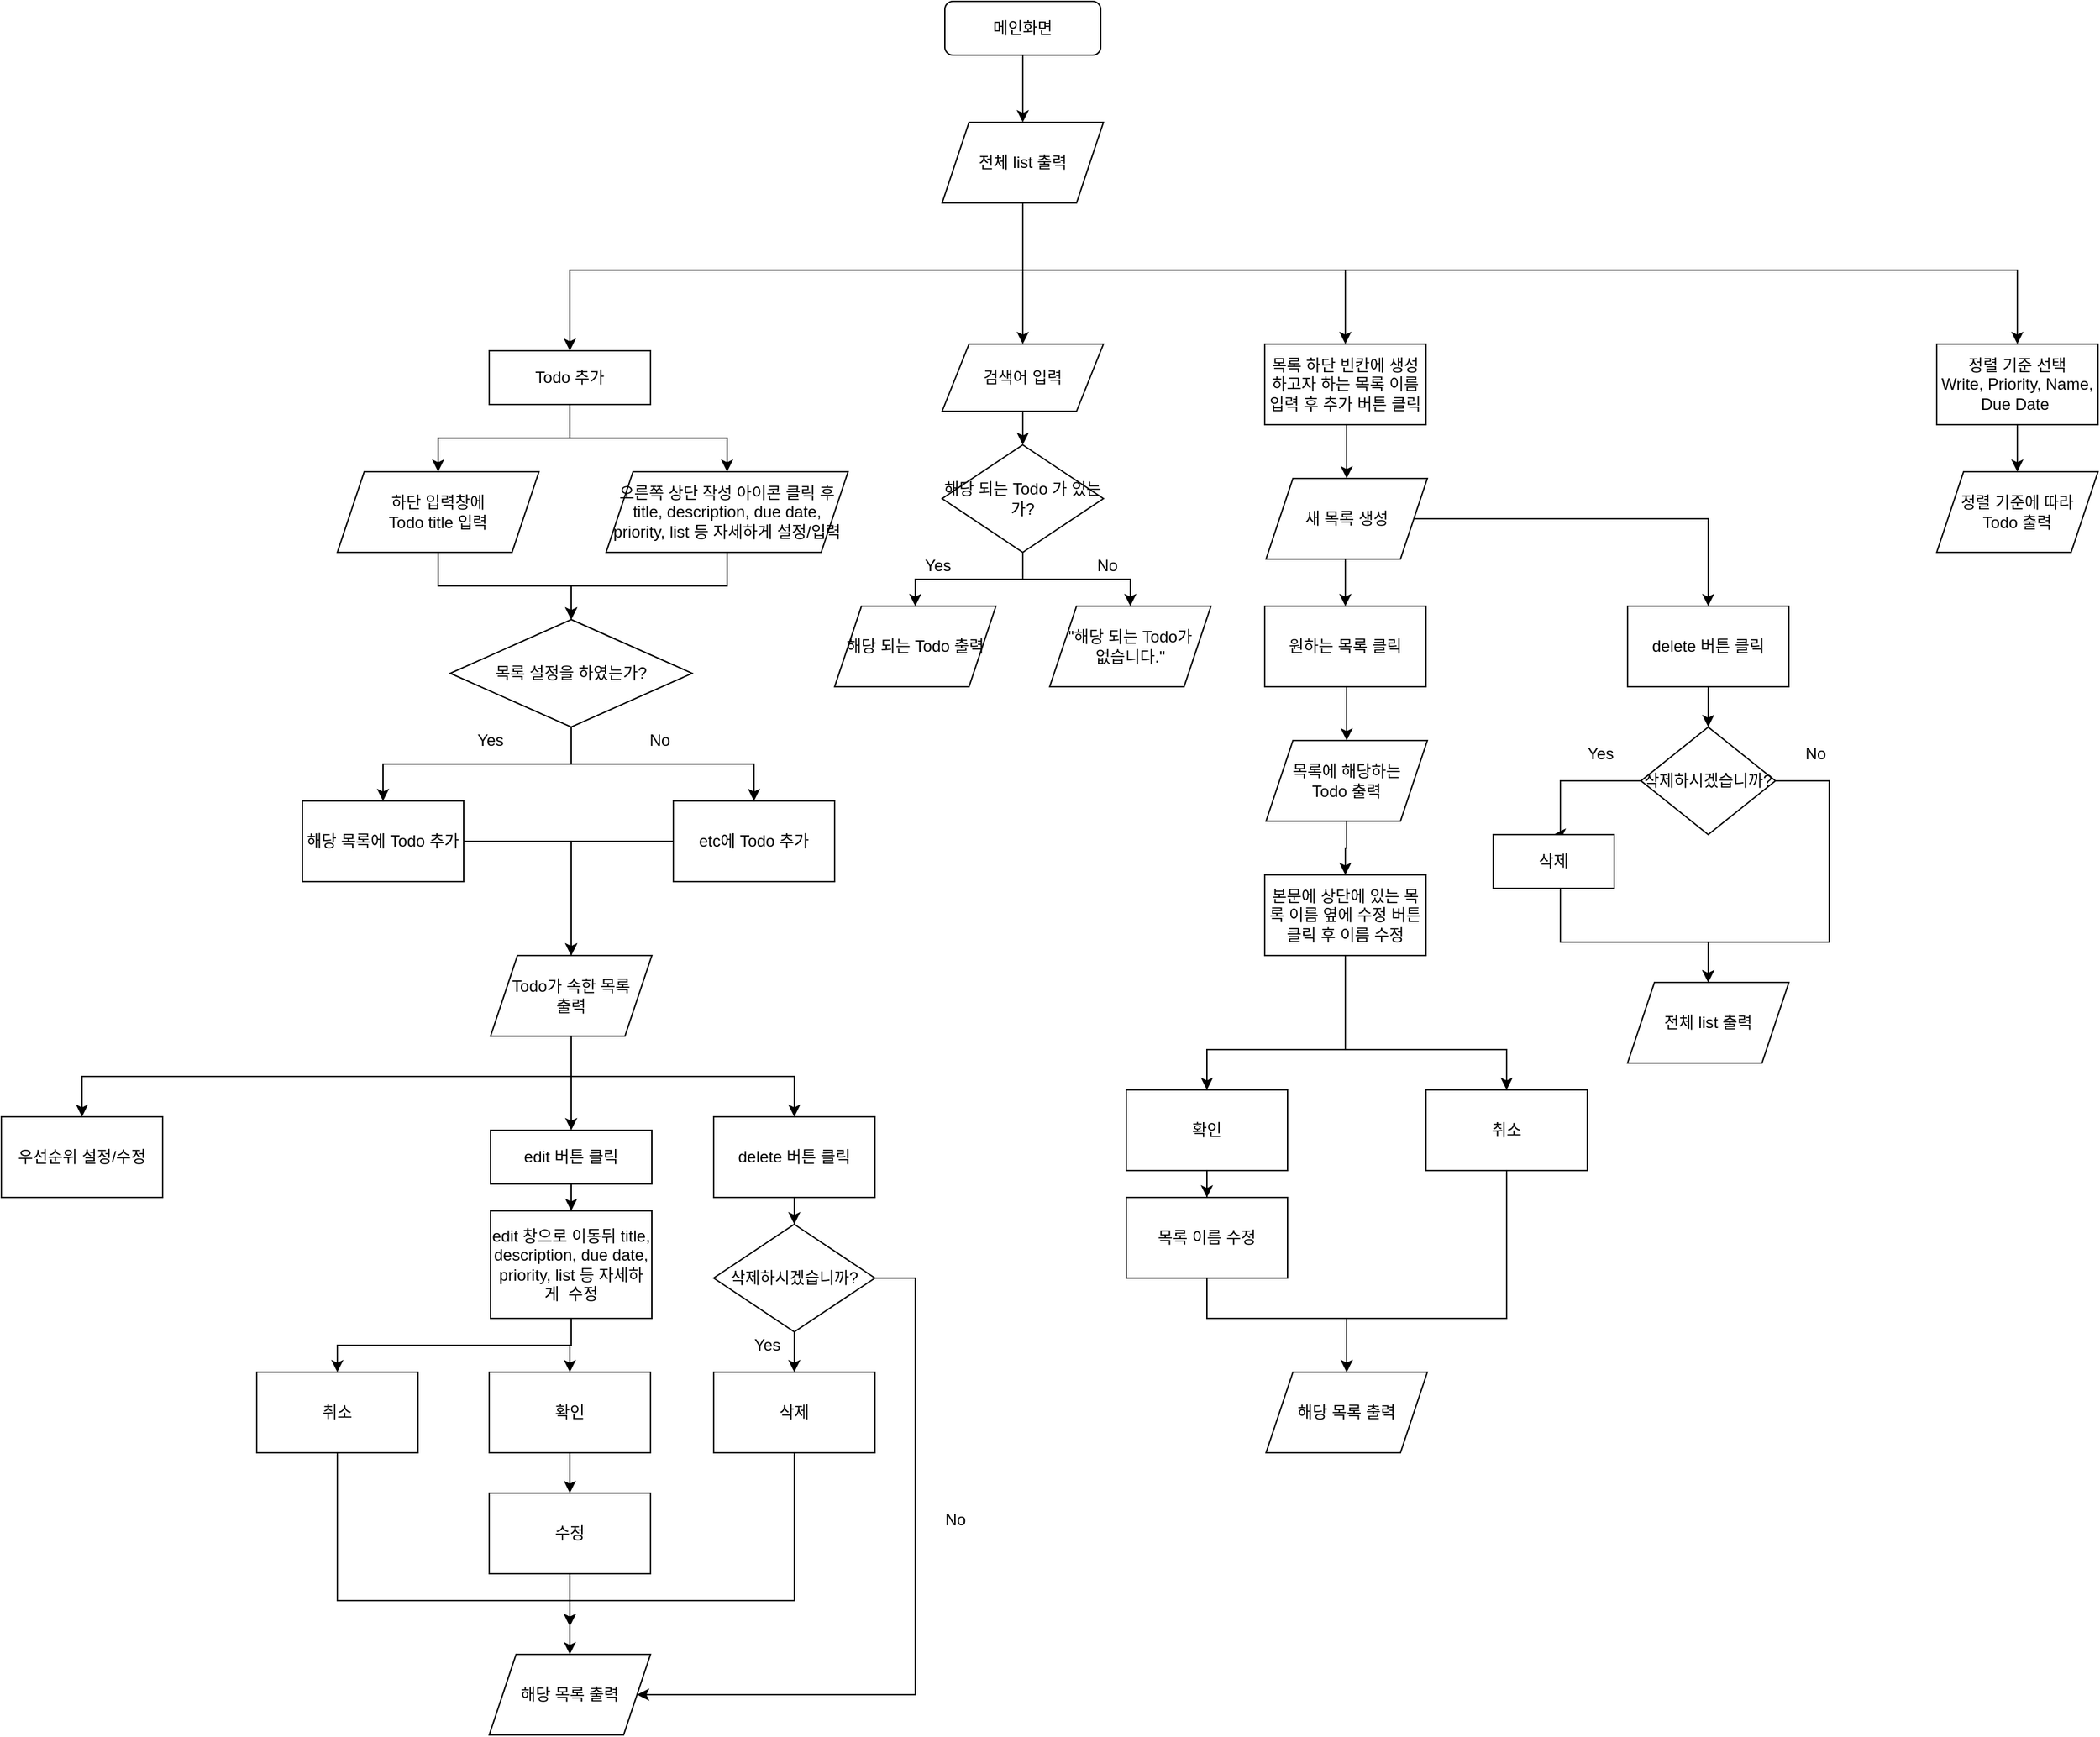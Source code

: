 <mxfile version="14.5.3" type="device"><diagram id="C5RBs43oDa-KdzZeNtuy" name="Page-1"><mxGraphModel dx="2719" dy="2409" grid="1" gridSize="10" guides="1" tooltips="1" connect="1" arrows="1" fold="1" page="1" pageScale="1" pageWidth="827" pageHeight="1169" math="0" shadow="0"><root><mxCell id="WIyWlLk6GJQsqaUBKTNV-0"/><mxCell id="WIyWlLk6GJQsqaUBKTNV-1" parent="WIyWlLk6GJQsqaUBKTNV-0"/><mxCell id="rWmrkGy0wZmkrQxhnYPw-10" style="edgeStyle=orthogonalEdgeStyle;rounded=0;orthogonalLoop=1;jettySize=auto;html=1;exitX=0.5;exitY=1;exitDx=0;exitDy=0;" parent="WIyWlLk6GJQsqaUBKTNV-1" source="rWmrkGy0wZmkrQxhnYPw-88" target="rWmrkGy0wZmkrQxhnYPw-3" edge="1"><mxGeometry relative="1" as="geometry"><Array as="points"><mxPoint x="750" y="100"/><mxPoint x="413" y="100"/></Array></mxGeometry></mxCell><mxCell id="rWmrkGy0wZmkrQxhnYPw-83" style="edgeStyle=orthogonalEdgeStyle;rounded=0;orthogonalLoop=1;jettySize=auto;html=1;entryX=0.5;entryY=0;entryDx=0;entryDy=0;" parent="WIyWlLk6GJQsqaUBKTNV-1" source="WIyWlLk6GJQsqaUBKTNV-3" target="rWmrkGy0wZmkrQxhnYPw-88" edge="1"><mxGeometry relative="1" as="geometry"><mxPoint x="1140" y="90" as="targetPoint"/></mxGeometry></mxCell><mxCell id="WIyWlLk6GJQsqaUBKTNV-3" value="메인화면" style="rounded=1;whiteSpace=wrap;html=1;fontSize=12;glass=0;strokeWidth=1;shadow=0;" parent="WIyWlLk6GJQsqaUBKTNV-1" vertex="1"><mxGeometry x="692" y="-100" width="116" height="40" as="geometry"/></mxCell><mxCell id="rWmrkGy0wZmkrQxhnYPw-8" style="edgeStyle=orthogonalEdgeStyle;rounded=0;orthogonalLoop=1;jettySize=auto;html=1;" parent="WIyWlLk6GJQsqaUBKTNV-1" source="rWmrkGy0wZmkrQxhnYPw-3" target="rWmrkGy0wZmkrQxhnYPw-6" edge="1"><mxGeometry relative="1" as="geometry"/></mxCell><mxCell id="rWmrkGy0wZmkrQxhnYPw-9" style="edgeStyle=orthogonalEdgeStyle;rounded=0;orthogonalLoop=1;jettySize=auto;html=1;exitX=0.5;exitY=1;exitDx=0;exitDy=0;" parent="WIyWlLk6GJQsqaUBKTNV-1" source="rWmrkGy0wZmkrQxhnYPw-3" target="rWmrkGy0wZmkrQxhnYPw-7" edge="1"><mxGeometry relative="1" as="geometry"/></mxCell><mxCell id="rWmrkGy0wZmkrQxhnYPw-3" value="Todo 추가" style="rounded=0;whiteSpace=wrap;html=1;" parent="WIyWlLk6GJQsqaUBKTNV-1" vertex="1"><mxGeometry x="353" y="160" width="120" height="40" as="geometry"/></mxCell><mxCell id="rWmrkGy0wZmkrQxhnYPw-20" style="edgeStyle=orthogonalEdgeStyle;rounded=0;orthogonalLoop=1;jettySize=auto;html=1;" parent="WIyWlLk6GJQsqaUBKTNV-1" source="rWmrkGy0wZmkrQxhnYPw-6" target="rWmrkGy0wZmkrQxhnYPw-14" edge="1"><mxGeometry relative="1" as="geometry"/></mxCell><mxCell id="rWmrkGy0wZmkrQxhnYPw-6" value="하단 입력창에 &lt;br&gt;Todo title 입력" style="shape=parallelogram;perimeter=parallelogramPerimeter;whiteSpace=wrap;html=1;fixedSize=1;" parent="WIyWlLk6GJQsqaUBKTNV-1" vertex="1"><mxGeometry x="240" y="250" width="150" height="60" as="geometry"/></mxCell><mxCell id="rWmrkGy0wZmkrQxhnYPw-13" style="edgeStyle=orthogonalEdgeStyle;rounded=0;orthogonalLoop=1;jettySize=auto;html=1;entryX=0.5;entryY=0;entryDx=0;entryDy=0;" parent="WIyWlLk6GJQsqaUBKTNV-1" source="rWmrkGy0wZmkrQxhnYPw-7" target="rWmrkGy0wZmkrQxhnYPw-14" edge="1"><mxGeometry relative="1" as="geometry"><mxPoint x="414" y="350" as="targetPoint"/></mxGeometry></mxCell><mxCell id="rWmrkGy0wZmkrQxhnYPw-7" value="오른쪽 상단 작성 아이콘 클릭 후&lt;br&gt;title, description, due date, priority, list 등 자세하게 설정/입력" style="shape=parallelogram;perimeter=parallelogramPerimeter;whiteSpace=wrap;html=1;fixedSize=1;" parent="WIyWlLk6GJQsqaUBKTNV-1" vertex="1"><mxGeometry x="440" y="250" width="180" height="60" as="geometry"/></mxCell><mxCell id="rWmrkGy0wZmkrQxhnYPw-19" style="edgeStyle=orthogonalEdgeStyle;rounded=0;orthogonalLoop=1;jettySize=auto;html=1;entryX=0.5;entryY=0;entryDx=0;entryDy=0;" parent="WIyWlLk6GJQsqaUBKTNV-1" source="rWmrkGy0wZmkrQxhnYPw-14" target="rWmrkGy0wZmkrQxhnYPw-31" edge="1"><mxGeometry relative="1" as="geometry"><mxPoint x="280" y="490" as="targetPoint"/></mxGeometry></mxCell><mxCell id="rWmrkGy0wZmkrQxhnYPw-23" style="edgeStyle=orthogonalEdgeStyle;rounded=0;orthogonalLoop=1;jettySize=auto;html=1;entryX=0.5;entryY=0;entryDx=0;entryDy=0;" parent="WIyWlLk6GJQsqaUBKTNV-1" source="rWmrkGy0wZmkrQxhnYPw-14" target="rWmrkGy0wZmkrQxhnYPw-34" edge="1"><mxGeometry relative="1" as="geometry"><mxPoint x="550" y="490" as="targetPoint"/></mxGeometry></mxCell><mxCell id="rWmrkGy0wZmkrQxhnYPw-14" value="목록 설정을 하였는가?" style="rhombus;whiteSpace=wrap;html=1;" parent="WIyWlLk6GJQsqaUBKTNV-1" vertex="1"><mxGeometry x="324" y="360" width="180" height="80" as="geometry"/></mxCell><mxCell id="rWmrkGy0wZmkrQxhnYPw-21" value="Yes" style="text;html=1;strokeColor=none;fillColor=none;align=center;verticalAlign=middle;whiteSpace=wrap;rounded=0;" parent="WIyWlLk6GJQsqaUBKTNV-1" vertex="1"><mxGeometry x="334" y="440" width="40" height="20" as="geometry"/></mxCell><mxCell id="rWmrkGy0wZmkrQxhnYPw-24" value="No" style="text;html=1;strokeColor=none;fillColor=none;align=center;verticalAlign=middle;whiteSpace=wrap;rounded=0;" parent="WIyWlLk6GJQsqaUBKTNV-1" vertex="1"><mxGeometry x="460" y="440" width="40" height="20" as="geometry"/></mxCell><mxCell id="rWmrkGy0wZmkrQxhnYPw-36" style="edgeStyle=orthogonalEdgeStyle;rounded=0;orthogonalLoop=1;jettySize=auto;html=1;exitX=0.5;exitY=1;exitDx=0;exitDy=0;" parent="WIyWlLk6GJQsqaUBKTNV-1" source="rWmrkGy0wZmkrQxhnYPw-25" target="rWmrkGy0wZmkrQxhnYPw-29" edge="1"><mxGeometry relative="1" as="geometry"/></mxCell><mxCell id="rWmrkGy0wZmkrQxhnYPw-37" style="edgeStyle=orthogonalEdgeStyle;rounded=0;orthogonalLoop=1;jettySize=auto;html=1;entryX=0.5;entryY=0;entryDx=0;entryDy=0;" parent="WIyWlLk6GJQsqaUBKTNV-1" source="rWmrkGy0wZmkrQxhnYPw-25" target="rWmrkGy0wZmkrQxhnYPw-28" edge="1"><mxGeometry relative="1" as="geometry"/></mxCell><mxCell id="rWmrkGy0wZmkrQxhnYPw-38" style="edgeStyle=orthogonalEdgeStyle;rounded=0;orthogonalLoop=1;jettySize=auto;html=1;exitX=0.5;exitY=1;exitDx=0;exitDy=0;" parent="WIyWlLk6GJQsqaUBKTNV-1" source="rWmrkGy0wZmkrQxhnYPw-25" target="rWmrkGy0wZmkrQxhnYPw-27" edge="1"><mxGeometry relative="1" as="geometry"/></mxCell><mxCell id="rWmrkGy0wZmkrQxhnYPw-25" value="&lt;span&gt;Todo가 속한&amp;nbsp;목록 &lt;br&gt;출력&lt;/span&gt;" style="shape=parallelogram;perimeter=parallelogramPerimeter;whiteSpace=wrap;html=1;fixedSize=1;" parent="WIyWlLk6GJQsqaUBKTNV-1" vertex="1"><mxGeometry x="354" y="610" width="120" height="60" as="geometry"/></mxCell><mxCell id="rWmrkGy0wZmkrQxhnYPw-39" style="edgeStyle=orthogonalEdgeStyle;rounded=0;orthogonalLoop=1;jettySize=auto;html=1;" parent="WIyWlLk6GJQsqaUBKTNV-1" edge="1"><mxGeometry relative="1" as="geometry"><mxPoint x="530" y="750" as="targetPoint"/><mxPoint x="530" y="750" as="sourcePoint"/></mxGeometry></mxCell><mxCell id="rWmrkGy0wZmkrQxhnYPw-41" style="edgeStyle=orthogonalEdgeStyle;rounded=0;orthogonalLoop=1;jettySize=auto;html=1;entryX=0.5;entryY=0;entryDx=0;entryDy=0;" parent="WIyWlLk6GJQsqaUBKTNV-1" source="rWmrkGy0wZmkrQxhnYPw-27" target="rWmrkGy0wZmkrQxhnYPw-40" edge="1"><mxGeometry relative="1" as="geometry"/></mxCell><mxCell id="rWmrkGy0wZmkrQxhnYPw-27" value="delete 버튼 클릭" style="rounded=0;whiteSpace=wrap;html=1;" parent="WIyWlLk6GJQsqaUBKTNV-1" vertex="1"><mxGeometry x="520" y="730" width="120" height="60" as="geometry"/></mxCell><mxCell id="rWmrkGy0wZmkrQxhnYPw-51" style="edgeStyle=orthogonalEdgeStyle;rounded=0;orthogonalLoop=1;jettySize=auto;html=1;entryX=0.5;entryY=0;entryDx=0;entryDy=0;" parent="WIyWlLk6GJQsqaUBKTNV-1" source="rWmrkGy0wZmkrQxhnYPw-28" target="rWmrkGy0wZmkrQxhnYPw-50" edge="1"><mxGeometry relative="1" as="geometry"/></mxCell><mxCell id="rWmrkGy0wZmkrQxhnYPw-28" value="edit 버튼 클릭" style="rounded=0;whiteSpace=wrap;html=1;" parent="WIyWlLk6GJQsqaUBKTNV-1" vertex="1"><mxGeometry x="354" y="740" width="120" height="40" as="geometry"/></mxCell><mxCell id="rWmrkGy0wZmkrQxhnYPw-29" value="우선순위 설정/수정" style="rounded=0;whiteSpace=wrap;html=1;" parent="WIyWlLk6GJQsqaUBKTNV-1" vertex="1"><mxGeometry x="-10" y="730" width="120" height="60" as="geometry"/></mxCell><mxCell id="rWmrkGy0wZmkrQxhnYPw-32" style="edgeStyle=orthogonalEdgeStyle;rounded=0;orthogonalLoop=1;jettySize=auto;html=1;" parent="WIyWlLk6GJQsqaUBKTNV-1" source="rWmrkGy0wZmkrQxhnYPw-31" target="rWmrkGy0wZmkrQxhnYPw-25" edge="1"><mxGeometry relative="1" as="geometry"/></mxCell><mxCell id="rWmrkGy0wZmkrQxhnYPw-31" value="해당 목록에 Todo 추가" style="rounded=0;whiteSpace=wrap;html=1;" parent="WIyWlLk6GJQsqaUBKTNV-1" vertex="1"><mxGeometry x="214" y="495" width="120" height="60" as="geometry"/></mxCell><mxCell id="rWmrkGy0wZmkrQxhnYPw-35" style="edgeStyle=orthogonalEdgeStyle;rounded=0;orthogonalLoop=1;jettySize=auto;html=1;" parent="WIyWlLk6GJQsqaUBKTNV-1" source="rWmrkGy0wZmkrQxhnYPw-34" target="rWmrkGy0wZmkrQxhnYPw-25" edge="1"><mxGeometry relative="1" as="geometry"/></mxCell><mxCell id="rWmrkGy0wZmkrQxhnYPw-34" value="etc에 Todo 추가" style="rounded=0;whiteSpace=wrap;html=1;" parent="WIyWlLk6GJQsqaUBKTNV-1" vertex="1"><mxGeometry x="490" y="495" width="120" height="60" as="geometry"/></mxCell><mxCell id="rWmrkGy0wZmkrQxhnYPw-45" style="edgeStyle=orthogonalEdgeStyle;rounded=0;orthogonalLoop=1;jettySize=auto;html=1;entryX=1;entryY=0.5;entryDx=0;entryDy=0;exitX=1;exitY=0.5;exitDx=0;exitDy=0;" parent="WIyWlLk6GJQsqaUBKTNV-1" source="rWmrkGy0wZmkrQxhnYPw-40" target="rWmrkGy0wZmkrQxhnYPw-135" edge="1"><mxGeometry relative="1" as="geometry"><Array as="points"><mxPoint x="670" y="850"/><mxPoint x="670" y="1160"/></Array></mxGeometry></mxCell><mxCell id="rWmrkGy0wZmkrQxhnYPw-40" value="삭제하시겠습니까?" style="rhombus;whiteSpace=wrap;html=1;" parent="WIyWlLk6GJQsqaUBKTNV-1" vertex="1"><mxGeometry x="520" y="810" width="120" height="80" as="geometry"/></mxCell><mxCell id="rWmrkGy0wZmkrQxhnYPw-46" value="Yes" style="text;html=1;strokeColor=none;fillColor=none;align=center;verticalAlign=middle;whiteSpace=wrap;rounded=0;" parent="WIyWlLk6GJQsqaUBKTNV-1" vertex="1"><mxGeometry x="540" y="890" width="40" height="20" as="geometry"/></mxCell><mxCell id="rWmrkGy0wZmkrQxhnYPw-47" value="No" style="text;html=1;strokeColor=none;fillColor=none;align=center;verticalAlign=middle;whiteSpace=wrap;rounded=0;" parent="WIyWlLk6GJQsqaUBKTNV-1" vertex="1"><mxGeometry x="680" y="1020" width="40" height="20" as="geometry"/></mxCell><mxCell id="rWmrkGy0wZmkrQxhnYPw-59" style="edgeStyle=orthogonalEdgeStyle;rounded=0;orthogonalLoop=1;jettySize=auto;html=1;" parent="WIyWlLk6GJQsqaUBKTNV-1" source="rWmrkGy0wZmkrQxhnYPw-50" target="rWmrkGy0wZmkrQxhnYPw-54" edge="1"><mxGeometry relative="1" as="geometry"><Array as="points"><mxPoint x="414" y="900"/><mxPoint x="240" y="900"/></Array></mxGeometry></mxCell><mxCell id="rWmrkGy0wZmkrQxhnYPw-60" style="edgeStyle=orthogonalEdgeStyle;rounded=0;orthogonalLoop=1;jettySize=auto;html=1;entryX=0.5;entryY=0;entryDx=0;entryDy=0;" parent="WIyWlLk6GJQsqaUBKTNV-1" source="rWmrkGy0wZmkrQxhnYPw-50" target="rWmrkGy0wZmkrQxhnYPw-53" edge="1"><mxGeometry relative="1" as="geometry"/></mxCell><mxCell id="rWmrkGy0wZmkrQxhnYPw-50" value="edit 창으로 이동뒤&amp;nbsp;title, description, due date, priority, list 등 자세하게 &amp;nbsp;수정" style="rounded=0;whiteSpace=wrap;html=1;" parent="WIyWlLk6GJQsqaUBKTNV-1" vertex="1"><mxGeometry x="354" y="800" width="120" height="80" as="geometry"/></mxCell><mxCell id="rWmrkGy0wZmkrQxhnYPw-131" style="edgeStyle=orthogonalEdgeStyle;rounded=0;orthogonalLoop=1;jettySize=auto;html=1;entryX=0.5;entryY=0;entryDx=0;entryDy=0;" parent="WIyWlLk6GJQsqaUBKTNV-1" source="rWmrkGy0wZmkrQxhnYPw-53" target="rWmrkGy0wZmkrQxhnYPw-129" edge="1"><mxGeometry relative="1" as="geometry"/></mxCell><mxCell id="rWmrkGy0wZmkrQxhnYPw-53" value="확인" style="rounded=0;whiteSpace=wrap;html=1;" parent="WIyWlLk6GJQsqaUBKTNV-1" vertex="1"><mxGeometry x="353" y="920" width="120" height="60" as="geometry"/></mxCell><mxCell id="rWmrkGy0wZmkrQxhnYPw-134" style="edgeStyle=orthogonalEdgeStyle;rounded=0;orthogonalLoop=1;jettySize=auto;html=1;entryX=0.5;entryY=0;entryDx=0;entryDy=0;" parent="WIyWlLk6GJQsqaUBKTNV-1" source="rWmrkGy0wZmkrQxhnYPw-54" edge="1"><mxGeometry relative="1" as="geometry"><mxPoint x="413.0" y="1109.0" as="targetPoint"/><Array as="points"><mxPoint x="240" y="1090"/><mxPoint x="413" y="1090"/></Array></mxGeometry></mxCell><mxCell id="rWmrkGy0wZmkrQxhnYPw-54" value="취소" style="rounded=0;whiteSpace=wrap;html=1;" parent="WIyWlLk6GJQsqaUBKTNV-1" vertex="1"><mxGeometry x="180" y="920" width="120" height="60" as="geometry"/></mxCell><mxCell id="rWmrkGy0wZmkrQxhnYPw-66" style="edgeStyle=orthogonalEdgeStyle;rounded=0;orthogonalLoop=1;jettySize=auto;html=1;" parent="WIyWlLk6GJQsqaUBKTNV-1" source="rWmrkGy0wZmkrQxhnYPw-63" target="rWmrkGy0wZmkrQxhnYPw-65" edge="1"><mxGeometry relative="1" as="geometry"/></mxCell><mxCell id="rWmrkGy0wZmkrQxhnYPw-63" value="검색어 입력" style="shape=parallelogram;perimeter=parallelogramPerimeter;whiteSpace=wrap;html=1;fixedSize=1;" parent="WIyWlLk6GJQsqaUBKTNV-1" vertex="1"><mxGeometry x="690" y="155" width="120" height="50" as="geometry"/></mxCell><mxCell id="rWmrkGy0wZmkrQxhnYPw-70" value="" style="edgeStyle=orthogonalEdgeStyle;rounded=0;orthogonalLoop=1;jettySize=auto;html=1;" parent="WIyWlLk6GJQsqaUBKTNV-1" source="rWmrkGy0wZmkrQxhnYPw-65" target="rWmrkGy0wZmkrQxhnYPw-69" edge="1"><mxGeometry relative="1" as="geometry"/></mxCell><mxCell id="rWmrkGy0wZmkrQxhnYPw-73" value="" style="edgeStyle=orthogonalEdgeStyle;rounded=0;orthogonalLoop=1;jettySize=auto;html=1;" parent="WIyWlLk6GJQsqaUBKTNV-1" source="rWmrkGy0wZmkrQxhnYPw-65" target="rWmrkGy0wZmkrQxhnYPw-72" edge="1"><mxGeometry relative="1" as="geometry"/></mxCell><mxCell id="rWmrkGy0wZmkrQxhnYPw-65" value="해당 되는 Todo 가 있는가?" style="rhombus;whiteSpace=wrap;html=1;" parent="WIyWlLk6GJQsqaUBKTNV-1" vertex="1"><mxGeometry x="690" y="230" width="120" height="80" as="geometry"/></mxCell><mxCell id="rWmrkGy0wZmkrQxhnYPw-69" value="해당 되는 Todo 출력" style="shape=parallelogram;perimeter=parallelogramPerimeter;whiteSpace=wrap;html=1;fixedSize=1;" parent="WIyWlLk6GJQsqaUBKTNV-1" vertex="1"><mxGeometry x="610" y="350" width="120" height="60" as="geometry"/></mxCell><mxCell id="rWmrkGy0wZmkrQxhnYPw-72" value="&quot;해당 되는 Todo가 &lt;br&gt;없습니다.&quot;" style="shape=parallelogram;perimeter=parallelogramPerimeter;whiteSpace=wrap;html=1;fixedSize=1;" parent="WIyWlLk6GJQsqaUBKTNV-1" vertex="1"><mxGeometry x="770" y="350" width="120" height="60" as="geometry"/></mxCell><mxCell id="rWmrkGy0wZmkrQxhnYPw-76" value="Yes" style="text;html=1;strokeColor=none;fillColor=none;align=center;verticalAlign=middle;whiteSpace=wrap;rounded=0;" parent="WIyWlLk6GJQsqaUBKTNV-1" vertex="1"><mxGeometry x="667" y="310" width="40" height="20" as="geometry"/></mxCell><mxCell id="rWmrkGy0wZmkrQxhnYPw-77" value="No" style="text;html=1;strokeColor=none;fillColor=none;align=center;verticalAlign=middle;whiteSpace=wrap;rounded=0;" parent="WIyWlLk6GJQsqaUBKTNV-1" vertex="1"><mxGeometry x="793" y="310" width="40" height="20" as="geometry"/></mxCell><mxCell id="rWmrkGy0wZmkrQxhnYPw-86" style="edgeStyle=orthogonalEdgeStyle;rounded=0;orthogonalLoop=1;jettySize=auto;html=1;entryX=0.5;entryY=0;entryDx=0;entryDy=0;exitX=0.5;exitY=1;exitDx=0;exitDy=0;" parent="WIyWlLk6GJQsqaUBKTNV-1" source="rWmrkGy0wZmkrQxhnYPw-88" target="rWmrkGy0wZmkrQxhnYPw-84" edge="1"><mxGeometry relative="1" as="geometry"><mxPoint x="970" y="155" as="sourcePoint"/><Array as="points"><mxPoint x="750" y="100"/><mxPoint x="990" y="100"/></Array></mxGeometry></mxCell><mxCell id="rWmrkGy0wZmkrQxhnYPw-87" style="edgeStyle=orthogonalEdgeStyle;rounded=0;orthogonalLoop=1;jettySize=auto;html=1;entryX=0.5;entryY=0;entryDx=0;entryDy=0;" parent="WIyWlLk6GJQsqaUBKTNV-1" source="rWmrkGy0wZmkrQxhnYPw-84" target="rWmrkGy0wZmkrQxhnYPw-85" edge="1"><mxGeometry relative="1" as="geometry"><mxPoint x="1000" y="240" as="targetPoint"/><Array as="points"><mxPoint x="991" y="235"/><mxPoint x="991" y="235"/></Array></mxGeometry></mxCell><mxCell id="rWmrkGy0wZmkrQxhnYPw-84" value="목록 하단 빈칸에 생성하고자 하는 목록 이름 입력 후 추가 버튼 클릭" style="rounded=0;whiteSpace=wrap;html=1;" parent="WIyWlLk6GJQsqaUBKTNV-1" vertex="1"><mxGeometry x="930" y="155" width="120" height="60" as="geometry"/></mxCell><mxCell id="rWmrkGy0wZmkrQxhnYPw-93" style="edgeStyle=orthogonalEdgeStyle;rounded=0;orthogonalLoop=1;jettySize=auto;html=1;entryX=0.5;entryY=0;entryDx=0;entryDy=0;" parent="WIyWlLk6GJQsqaUBKTNV-1" source="rWmrkGy0wZmkrQxhnYPw-85" target="rWmrkGy0wZmkrQxhnYPw-91" edge="1"><mxGeometry relative="1" as="geometry"><Array as="points"><mxPoint x="990" y="330"/><mxPoint x="990" y="330"/></Array></mxGeometry></mxCell><mxCell id="rWmrkGy0wZmkrQxhnYPw-100" style="edgeStyle=orthogonalEdgeStyle;rounded=0;orthogonalLoop=1;jettySize=auto;html=1;entryX=0.5;entryY=0;entryDx=0;entryDy=0;" parent="WIyWlLk6GJQsqaUBKTNV-1" source="rWmrkGy0wZmkrQxhnYPw-85" target="rWmrkGy0wZmkrQxhnYPw-98" edge="1"><mxGeometry relative="1" as="geometry"/></mxCell><mxCell id="rWmrkGy0wZmkrQxhnYPw-85" value="새 목록 생성" style="shape=parallelogram;perimeter=parallelogramPerimeter;whiteSpace=wrap;html=1;fixedSize=1;" parent="WIyWlLk6GJQsqaUBKTNV-1" vertex="1"><mxGeometry x="931" y="255" width="120" height="60" as="geometry"/></mxCell><mxCell id="6RKAHQGm2LrDCIY1nkcJ-2" style="edgeStyle=orthogonalEdgeStyle;rounded=0;orthogonalLoop=1;jettySize=auto;html=1;" edge="1" parent="WIyWlLk6GJQsqaUBKTNV-1" source="rWmrkGy0wZmkrQxhnYPw-88" target="6RKAHQGm2LrDCIY1nkcJ-0"><mxGeometry relative="1" as="geometry"><Array as="points"><mxPoint x="750" y="100"/><mxPoint x="1490" y="100"/></Array></mxGeometry></mxCell><mxCell id="6RKAHQGm2LrDCIY1nkcJ-7" style="edgeStyle=orthogonalEdgeStyle;rounded=0;orthogonalLoop=1;jettySize=auto;html=1;entryX=0.5;entryY=0;entryDx=0;entryDy=0;" edge="1" parent="WIyWlLk6GJQsqaUBKTNV-1" source="rWmrkGy0wZmkrQxhnYPw-88" target="rWmrkGy0wZmkrQxhnYPw-63"><mxGeometry relative="1" as="geometry"><Array as="points"><mxPoint x="750" y="80"/><mxPoint x="750" y="80"/></Array></mxGeometry></mxCell><mxCell id="rWmrkGy0wZmkrQxhnYPw-88" value="전체 list 출력" style="shape=parallelogram;perimeter=parallelogramPerimeter;whiteSpace=wrap;html=1;fixedSize=1;" parent="WIyWlLk6GJQsqaUBKTNV-1" vertex="1"><mxGeometry x="690" y="-10" width="120" height="60" as="geometry"/></mxCell><mxCell id="rWmrkGy0wZmkrQxhnYPw-94" style="edgeStyle=orthogonalEdgeStyle;rounded=0;orthogonalLoop=1;jettySize=auto;html=1;entryX=0.5;entryY=0;entryDx=0;entryDy=0;" parent="WIyWlLk6GJQsqaUBKTNV-1" source="rWmrkGy0wZmkrQxhnYPw-91" target="rWmrkGy0wZmkrQxhnYPw-92" edge="1"><mxGeometry relative="1" as="geometry"><Array as="points"><mxPoint x="991" y="420"/><mxPoint x="991" y="420"/></Array></mxGeometry></mxCell><mxCell id="rWmrkGy0wZmkrQxhnYPw-91" value="원하는 목록 클릭" style="rounded=0;whiteSpace=wrap;html=1;" parent="WIyWlLk6GJQsqaUBKTNV-1" vertex="1"><mxGeometry x="930" y="350" width="120" height="60" as="geometry"/></mxCell><mxCell id="rWmrkGy0wZmkrQxhnYPw-107" style="edgeStyle=orthogonalEdgeStyle;rounded=0;orthogonalLoop=1;jettySize=auto;html=1;entryX=0.5;entryY=0;entryDx=0;entryDy=0;" parent="WIyWlLk6GJQsqaUBKTNV-1" source="rWmrkGy0wZmkrQxhnYPw-92" target="rWmrkGy0wZmkrQxhnYPw-95" edge="1"><mxGeometry relative="1" as="geometry"/></mxCell><mxCell id="rWmrkGy0wZmkrQxhnYPw-92" value="목록에 해당하는 &lt;br&gt;Todo 출력" style="shape=parallelogram;perimeter=parallelogramPerimeter;whiteSpace=wrap;html=1;fixedSize=1;" parent="WIyWlLk6GJQsqaUBKTNV-1" vertex="1"><mxGeometry x="931" y="450" width="120" height="60" as="geometry"/></mxCell><mxCell id="rWmrkGy0wZmkrQxhnYPw-95" value="본문에 상단에 있는 목록 이름 옆에 수정 버튼 클릭 후 이름 수정" style="rounded=0;whiteSpace=wrap;html=1;" parent="WIyWlLk6GJQsqaUBKTNV-1" vertex="1"><mxGeometry x="930" y="550" width="120" height="60" as="geometry"/></mxCell><mxCell id="rWmrkGy0wZmkrQxhnYPw-97" style="edgeStyle=orthogonalEdgeStyle;rounded=0;orthogonalLoop=1;jettySize=auto;html=1;entryX=0.5;entryY=0;entryDx=0;entryDy=0;" parent="WIyWlLk6GJQsqaUBKTNV-1" source="rWmrkGy0wZmkrQxhnYPw-98" target="rWmrkGy0wZmkrQxhnYPw-99" edge="1"><mxGeometry relative="1" as="geometry"/></mxCell><mxCell id="rWmrkGy0wZmkrQxhnYPw-98" value="delete 버튼 클릭" style="rounded=0;whiteSpace=wrap;html=1;" parent="WIyWlLk6GJQsqaUBKTNV-1" vertex="1"><mxGeometry x="1200" y="350" width="120" height="60" as="geometry"/></mxCell><mxCell id="rWmrkGy0wZmkrQxhnYPw-106" style="edgeStyle=orthogonalEdgeStyle;rounded=0;orthogonalLoop=1;jettySize=auto;html=1;entryX=0.5;entryY=0;entryDx=0;entryDy=0;" parent="WIyWlLk6GJQsqaUBKTNV-1" source="rWmrkGy0wZmkrQxhnYPw-99" target="rWmrkGy0wZmkrQxhnYPw-105" edge="1"><mxGeometry relative="1" as="geometry"><Array as="points"><mxPoint x="1350" y="480"/><mxPoint x="1350" y="600"/><mxPoint x="1260" y="600"/></Array></mxGeometry></mxCell><mxCell id="rWmrkGy0wZmkrQxhnYPw-140" style="edgeStyle=orthogonalEdgeStyle;rounded=0;orthogonalLoop=1;jettySize=auto;html=1;entryX=0.5;entryY=0;entryDx=0;entryDy=0;" parent="WIyWlLk6GJQsqaUBKTNV-1" source="rWmrkGy0wZmkrQxhnYPw-99" target="rWmrkGy0wZmkrQxhnYPw-139" edge="1"><mxGeometry relative="1" as="geometry"><Array as="points"><mxPoint x="1150" y="480"/></Array></mxGeometry></mxCell><mxCell id="rWmrkGy0wZmkrQxhnYPw-99" value="삭제하시겠습니까?" style="rhombus;whiteSpace=wrap;html=1;" parent="WIyWlLk6GJQsqaUBKTNV-1" vertex="1"><mxGeometry x="1210" y="440" width="100" height="80" as="geometry"/></mxCell><mxCell id="rWmrkGy0wZmkrQxhnYPw-103" value="해당 목록 출력" style="shape=parallelogram;perimeter=parallelogramPerimeter;whiteSpace=wrap;html=1;fixedSize=1;" parent="WIyWlLk6GJQsqaUBKTNV-1" vertex="1"><mxGeometry x="931" y="920" width="120" height="60" as="geometry"/></mxCell><mxCell id="rWmrkGy0wZmkrQxhnYPw-105" value="전체 list 출력" style="shape=parallelogram;perimeter=parallelogramPerimeter;whiteSpace=wrap;html=1;fixedSize=1;" parent="WIyWlLk6GJQsqaUBKTNV-1" vertex="1"><mxGeometry x="1200" y="630" width="120" height="60" as="geometry"/></mxCell><mxCell id="rWmrkGy0wZmkrQxhnYPw-109" value="Yes" style="text;html=1;strokeColor=none;fillColor=none;align=center;verticalAlign=middle;whiteSpace=wrap;rounded=0;" parent="WIyWlLk6GJQsqaUBKTNV-1" vertex="1"><mxGeometry x="1160" y="450" width="40" height="20" as="geometry"/></mxCell><mxCell id="rWmrkGy0wZmkrQxhnYPw-110" value="No" style="text;html=1;strokeColor=none;fillColor=none;align=center;verticalAlign=middle;whiteSpace=wrap;rounded=0;" parent="WIyWlLk6GJQsqaUBKTNV-1" vertex="1"><mxGeometry x="1320" y="450" width="40" height="20" as="geometry"/></mxCell><mxCell id="rWmrkGy0wZmkrQxhnYPw-111" style="edgeStyle=orthogonalEdgeStyle;rounded=0;orthogonalLoop=1;jettySize=auto;html=1;exitX=0.5;exitY=1;exitDx=0;exitDy=0;" parent="WIyWlLk6GJQsqaUBKTNV-1" source="rWmrkGy0wZmkrQxhnYPw-95" target="rWmrkGy0wZmkrQxhnYPw-114" edge="1"><mxGeometry relative="1" as="geometry"><mxPoint x="1094" y="710" as="sourcePoint"/><Array as="points"><mxPoint x="990" y="680"/><mxPoint x="1110" y="680"/></Array></mxGeometry></mxCell><mxCell id="rWmrkGy0wZmkrQxhnYPw-112" style="edgeStyle=orthogonalEdgeStyle;rounded=0;orthogonalLoop=1;jettySize=auto;html=1;exitX=0.5;exitY=1;exitDx=0;exitDy=0;entryX=0.5;entryY=0;entryDx=0;entryDy=0;" parent="WIyWlLk6GJQsqaUBKTNV-1" source="rWmrkGy0wZmkrQxhnYPw-95" target="rWmrkGy0wZmkrQxhnYPw-113" edge="1"><mxGeometry relative="1" as="geometry"><mxPoint x="1094" y="700" as="sourcePoint"/><mxPoint x="990" y="690" as="targetPoint"/><Array as="points"><mxPoint x="990" y="680"/><mxPoint x="887" y="680"/></Array></mxGeometry></mxCell><mxCell id="rWmrkGy0wZmkrQxhnYPw-124" style="edgeStyle=orthogonalEdgeStyle;rounded=0;orthogonalLoop=1;jettySize=auto;html=1;entryX=0.5;entryY=0;entryDx=0;entryDy=0;" parent="WIyWlLk6GJQsqaUBKTNV-1" source="rWmrkGy0wZmkrQxhnYPw-113" target="rWmrkGy0wZmkrQxhnYPw-123" edge="1"><mxGeometry relative="1" as="geometry"/></mxCell><mxCell id="rWmrkGy0wZmkrQxhnYPw-113" value="확인" style="rounded=0;whiteSpace=wrap;html=1;" parent="WIyWlLk6GJQsqaUBKTNV-1" vertex="1"><mxGeometry x="827" y="710" width="120" height="60" as="geometry"/></mxCell><mxCell id="rWmrkGy0wZmkrQxhnYPw-121" style="edgeStyle=orthogonalEdgeStyle;rounded=0;orthogonalLoop=1;jettySize=auto;html=1;" parent="WIyWlLk6GJQsqaUBKTNV-1" source="rWmrkGy0wZmkrQxhnYPw-114" target="rWmrkGy0wZmkrQxhnYPw-103" edge="1"><mxGeometry relative="1" as="geometry"><Array as="points"><mxPoint x="1110" y="880"/><mxPoint x="991" y="880"/></Array></mxGeometry></mxCell><mxCell id="rWmrkGy0wZmkrQxhnYPw-114" value="취소" style="rounded=0;whiteSpace=wrap;html=1;" parent="WIyWlLk6GJQsqaUBKTNV-1" vertex="1"><mxGeometry x="1050" y="710" width="120" height="60" as="geometry"/></mxCell><mxCell id="rWmrkGy0wZmkrQxhnYPw-125" style="edgeStyle=orthogonalEdgeStyle;rounded=0;orthogonalLoop=1;jettySize=auto;html=1;entryX=0.5;entryY=0;entryDx=0;entryDy=0;" parent="WIyWlLk6GJQsqaUBKTNV-1" source="rWmrkGy0wZmkrQxhnYPw-123" target="rWmrkGy0wZmkrQxhnYPw-103" edge="1"><mxGeometry relative="1" as="geometry"><Array as="points"><mxPoint x="887" y="880"/><mxPoint x="991" y="880"/></Array></mxGeometry></mxCell><mxCell id="rWmrkGy0wZmkrQxhnYPw-123" value="목록 이름 수정" style="rounded=0;whiteSpace=wrap;html=1;" parent="WIyWlLk6GJQsqaUBKTNV-1" vertex="1"><mxGeometry x="827" y="790" width="120" height="60" as="geometry"/></mxCell><mxCell id="rWmrkGy0wZmkrQxhnYPw-128" style="edgeStyle=orthogonalEdgeStyle;rounded=0;orthogonalLoop=1;jettySize=auto;html=1;entryX=0.5;entryY=0;entryDx=0;entryDy=0;" parent="WIyWlLk6GJQsqaUBKTNV-1" source="rWmrkGy0wZmkrQxhnYPw-126" edge="1"><mxGeometry relative="1" as="geometry"><mxPoint x="413.0" y="1109.0" as="targetPoint"/><Array as="points"><mxPoint x="580" y="1090"/><mxPoint x="413" y="1090"/></Array></mxGeometry></mxCell><mxCell id="rWmrkGy0wZmkrQxhnYPw-126" value="삭제" style="rounded=0;whiteSpace=wrap;html=1;" parent="WIyWlLk6GJQsqaUBKTNV-1" vertex="1"><mxGeometry x="520" y="920" width="120" height="60" as="geometry"/></mxCell><mxCell id="rWmrkGy0wZmkrQxhnYPw-127" style="edgeStyle=orthogonalEdgeStyle;rounded=0;orthogonalLoop=1;jettySize=auto;html=1;entryX=0.5;entryY=0;entryDx=0;entryDy=0;" parent="WIyWlLk6GJQsqaUBKTNV-1" source="rWmrkGy0wZmkrQxhnYPw-40" target="rWmrkGy0wZmkrQxhnYPw-126" edge="1"><mxGeometry relative="1" as="geometry"><mxPoint x="580" y="900" as="sourcePoint"/><mxPoint x="510" y="1040" as="targetPoint"/><Array as="points"/></mxGeometry></mxCell><mxCell id="rWmrkGy0wZmkrQxhnYPw-133" style="edgeStyle=orthogonalEdgeStyle;rounded=0;orthogonalLoop=1;jettySize=auto;html=1;entryX=0.5;entryY=0;entryDx=0;entryDy=0;" parent="WIyWlLk6GJQsqaUBKTNV-1" source="rWmrkGy0wZmkrQxhnYPw-129" target="rWmrkGy0wZmkrQxhnYPw-135" edge="1"><mxGeometry relative="1" as="geometry"><mxPoint x="413.0" y="1109.0" as="targetPoint"/></mxGeometry></mxCell><mxCell id="rWmrkGy0wZmkrQxhnYPw-129" value="수정" style="rounded=0;whiteSpace=wrap;html=1;" parent="WIyWlLk6GJQsqaUBKTNV-1" vertex="1"><mxGeometry x="353" y="1010" width="120" height="60" as="geometry"/></mxCell><mxCell id="rWmrkGy0wZmkrQxhnYPw-135" value="해당 목록 출력" style="shape=parallelogram;perimeter=parallelogramPerimeter;whiteSpace=wrap;html=1;fixedSize=1;" parent="WIyWlLk6GJQsqaUBKTNV-1" vertex="1"><mxGeometry x="353" y="1130" width="120" height="60" as="geometry"/></mxCell><mxCell id="rWmrkGy0wZmkrQxhnYPw-141" style="edgeStyle=orthogonalEdgeStyle;rounded=0;orthogonalLoop=1;jettySize=auto;html=1;entryX=0.5;entryY=0;entryDx=0;entryDy=0;" parent="WIyWlLk6GJQsqaUBKTNV-1" source="rWmrkGy0wZmkrQxhnYPw-139" target="rWmrkGy0wZmkrQxhnYPw-105" edge="1"><mxGeometry relative="1" as="geometry"><Array as="points"><mxPoint x="1150" y="600"/><mxPoint x="1260" y="600"/></Array></mxGeometry></mxCell><mxCell id="rWmrkGy0wZmkrQxhnYPw-139" value="삭제" style="rounded=0;whiteSpace=wrap;html=1;" parent="WIyWlLk6GJQsqaUBKTNV-1" vertex="1"><mxGeometry x="1100" y="520" width="90" height="40" as="geometry"/></mxCell><mxCell id="6RKAHQGm2LrDCIY1nkcJ-3" style="edgeStyle=orthogonalEdgeStyle;rounded=0;orthogonalLoop=1;jettySize=auto;html=1;entryX=0.5;entryY=0;entryDx=0;entryDy=0;" edge="1" parent="WIyWlLk6GJQsqaUBKTNV-1" source="6RKAHQGm2LrDCIY1nkcJ-0" target="6RKAHQGm2LrDCIY1nkcJ-4"><mxGeometry relative="1" as="geometry"><mxPoint x="1490" y="260" as="targetPoint"/></mxGeometry></mxCell><mxCell id="6RKAHQGm2LrDCIY1nkcJ-0" value="정렬 기준 선택&lt;br&gt;Write, Priority, Name, Due Date&amp;nbsp;" style="rounded=0;whiteSpace=wrap;html=1;" vertex="1" parent="WIyWlLk6GJQsqaUBKTNV-1"><mxGeometry x="1430" y="155" width="120" height="60" as="geometry"/></mxCell><mxCell id="6RKAHQGm2LrDCIY1nkcJ-4" value="정렬 기준에 따라 &lt;br&gt;Todo 출력" style="shape=parallelogram;perimeter=parallelogramPerimeter;whiteSpace=wrap;html=1;fixedSize=1;" vertex="1" parent="WIyWlLk6GJQsqaUBKTNV-1"><mxGeometry x="1430" y="250" width="120" height="60" as="geometry"/></mxCell></root></mxGraphModel></diagram></mxfile>